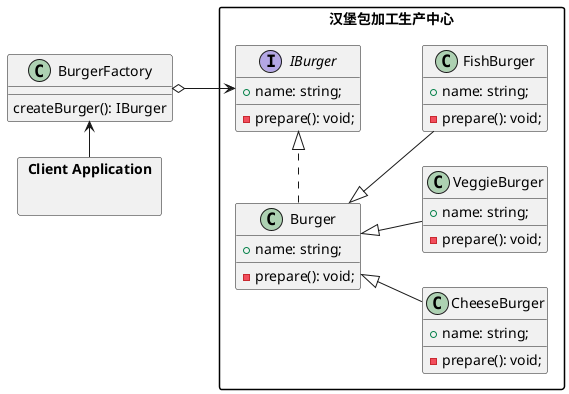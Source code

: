 @startuml

skinparam PackageStyle rectangle

left to right direction

package "Client Application" as ClientApp {}

class BurgerFactory {
    createBurger(): IBurger
}

package "汉堡包加工生产中心" as BurgerCreator {
    interface IBurger {
        + name: string;
        - prepare(): void;
    }

    Class Burger {
        + name: string;
        - prepare(): void;
    }

    class CheeseBurger {
        + name: string;
        - prepare(): void;
    }

    class VeggieBurger {
        + name: string;
        - prepare(): void;
    }

    class FishBurger {
        + name: string;
        - prepare(): void;
    }
}

ClientApp -left-> BurgerFactory

BurgerFactory o--> IBurger

IBurger <|.left. Burger : \r

Burger <|-- CheeseBurger
Burger <|-- VeggieBurger
Burger <|-- FishBurger

@enduml